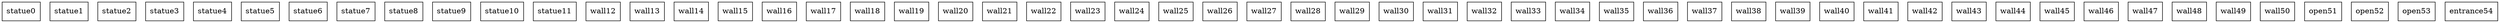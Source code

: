 graph room {
 node [shape="box"]; statue0 [pos="12,7!"]; statue1 [pos="9,7!"]; statue2 [pos="6,7!"]; statue3 [pos="3,7!"]; statue4 [pos="12,5!"]; statue5 [pos="9,5!"]; statue6 [pos="6,5!"]; statue7 [pos="3,5!"]; statue8 [pos="12,3!"]; statue9 [pos="9,3!"]; statue10 [pos="6,3!"]; statue11 [pos="3,3!"]; wall12 [pos="1,1!"]; wall13 [pos="2,1!"]; wall14 [pos="3,1!"]; wall15 [pos="4,1!"]; wall16 [pos="5,1!"]; wall17 [pos="6,1!"]; wall18 [pos="8,1!"]; wall19 [pos="9,1!"]; wall20 [pos="10,1!"]; wall21 [pos="11,1!"]; wall22 [pos="12,1!"]; wall23 [pos="13,1!"]; wall24 [pos="14,1!"]; wall25 [pos="1,2!"]; wall26 [pos="14,2!"]; wall27 [pos="1,3!"]; wall28 [pos="14,3!"]; wall29 [pos="1,4!"]; wall30 [pos="14,4!"]; wall31 [pos="14,5!"]; wall32 [pos="1,6!"]; wall33 [pos="14,6!"]; wall34 [pos="1,7!"]; wall35 [pos="14,7!"]; wall36 [pos="1,8!"]; wall37 [pos="14,8!"]; wall38 [pos="1,9!"]; wall39 [pos="2,9!"]; wall40 [pos="3,9!"]; wall41 [pos="4,9!"]; wall42 [pos="5,9!"]; wall43 [pos="6,9!"]; wall44 [pos="8,9!"]; wall45 [pos="9,9!"]; wall46 [pos="10,9!"]; wall47 [pos="11,9!"]; wall48 [pos="12,9!"]; wall49 [pos="13,9!"]; wall50 [pos="14,9!"]; open51 [pos="7,1!"]; open52 [pos="1,5!"]; open53 [pos="7,9!"]; entrance54 [pos="7,7!"]; }